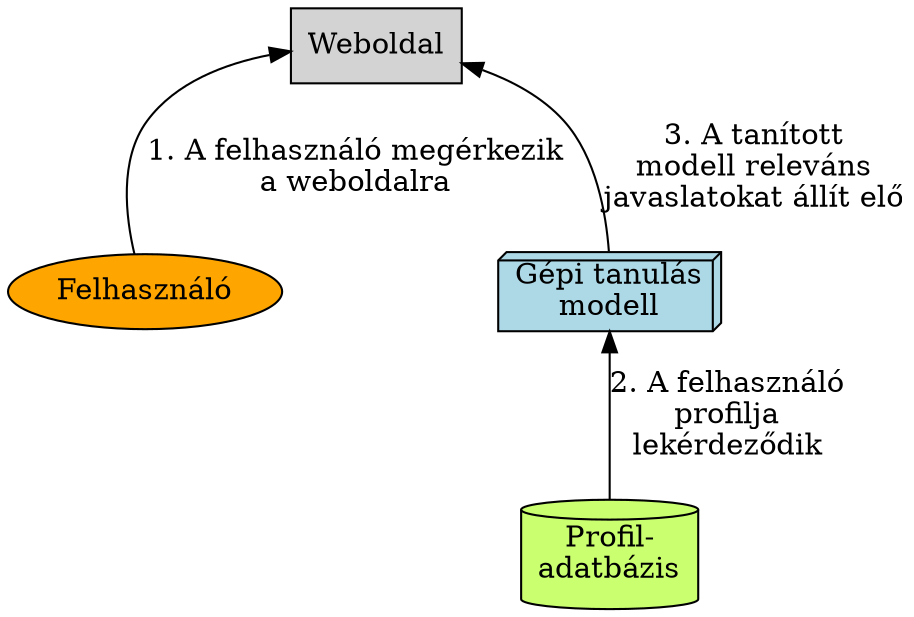 digraph recommender {
    graph [dpi=300]
    rankdir="BT"

    user [label="Felhasználó", style="filled", fillcolor="orange"]
    db [label="Profil-\nadatbázis", shape="cylinder", style="filled", fillcolor="darkolivegreen1"]
    website [label="Weboldal", shape="rectangle", style="filled", fillcolor="lightgray"]
    model [label="Gépi tanulás\nmodell", shape="box3d", style="filled", fillcolor="lightblue"]

    user -> website [label="1. A felhasználó megérkezik\na weboldalra"]
    db -> model [label="2. A felhasználó\nprofilja\nlekérdeződik"]
    model -> website [label="3. A tanított\nmodell releváns\njavaslatokat állít elő"]
}